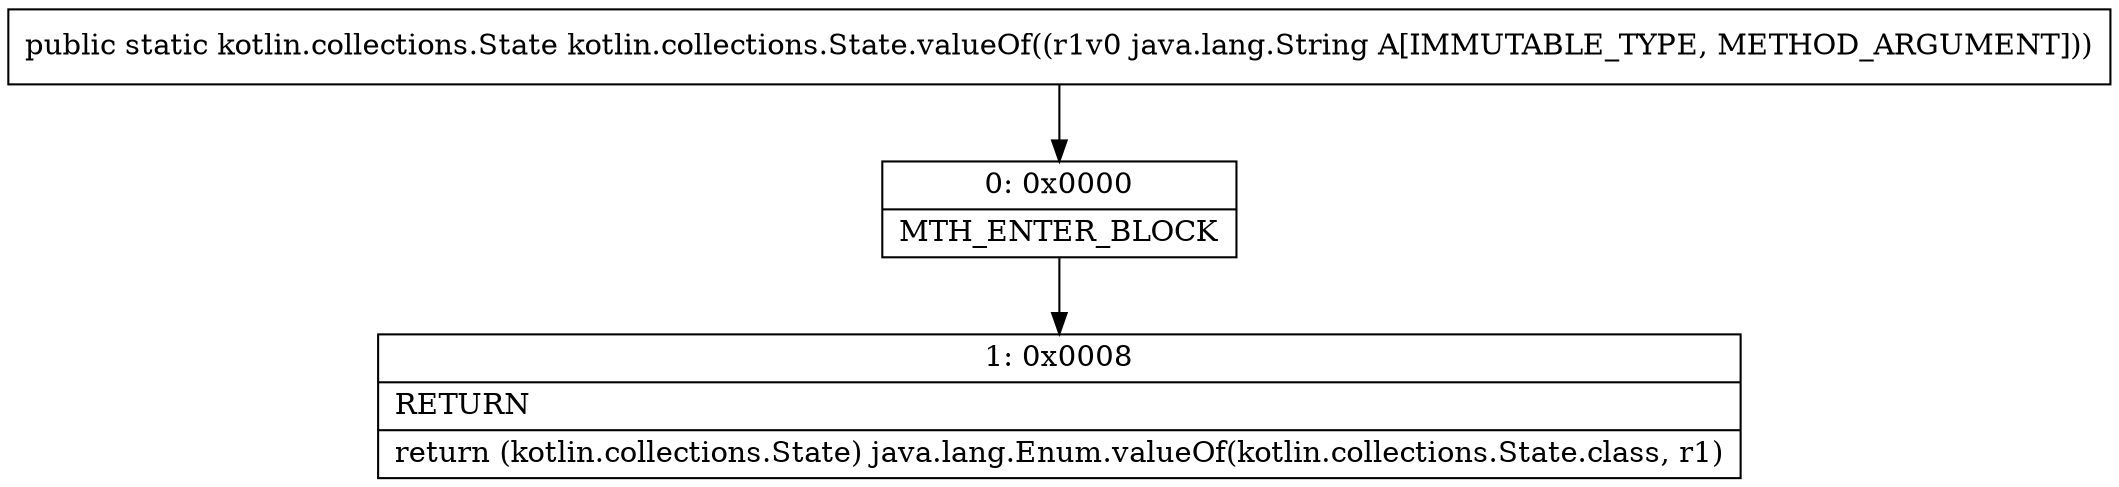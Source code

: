 digraph "CFG forkotlin.collections.State.valueOf(Ljava\/lang\/String;)Lkotlin\/collections\/State;" {
Node_0 [shape=record,label="{0\:\ 0x0000|MTH_ENTER_BLOCK\l}"];
Node_1 [shape=record,label="{1\:\ 0x0008|RETURN\l|return (kotlin.collections.State) java.lang.Enum.valueOf(kotlin.collections.State.class, r1)\l}"];
MethodNode[shape=record,label="{public static kotlin.collections.State kotlin.collections.State.valueOf((r1v0 java.lang.String A[IMMUTABLE_TYPE, METHOD_ARGUMENT])) }"];
MethodNode -> Node_0;
Node_0 -> Node_1;
}

